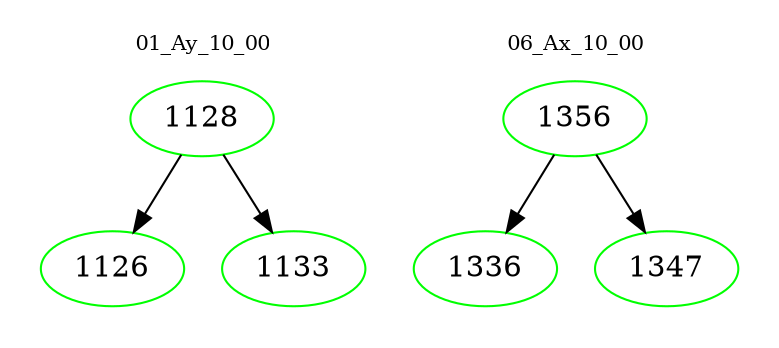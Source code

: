 digraph{
subgraph cluster_0 {
color = white
label = "01_Ay_10_00";
fontsize=10;
T0_1128 [label="1128", color="green"]
T0_1128 -> T0_1126 [color="black"]
T0_1126 [label="1126", color="green"]
T0_1128 -> T0_1133 [color="black"]
T0_1133 [label="1133", color="green"]
}
subgraph cluster_1 {
color = white
label = "06_Ax_10_00";
fontsize=10;
T1_1356 [label="1356", color="green"]
T1_1356 -> T1_1336 [color="black"]
T1_1336 [label="1336", color="green"]
T1_1356 -> T1_1347 [color="black"]
T1_1347 [label="1347", color="green"]
}
}
